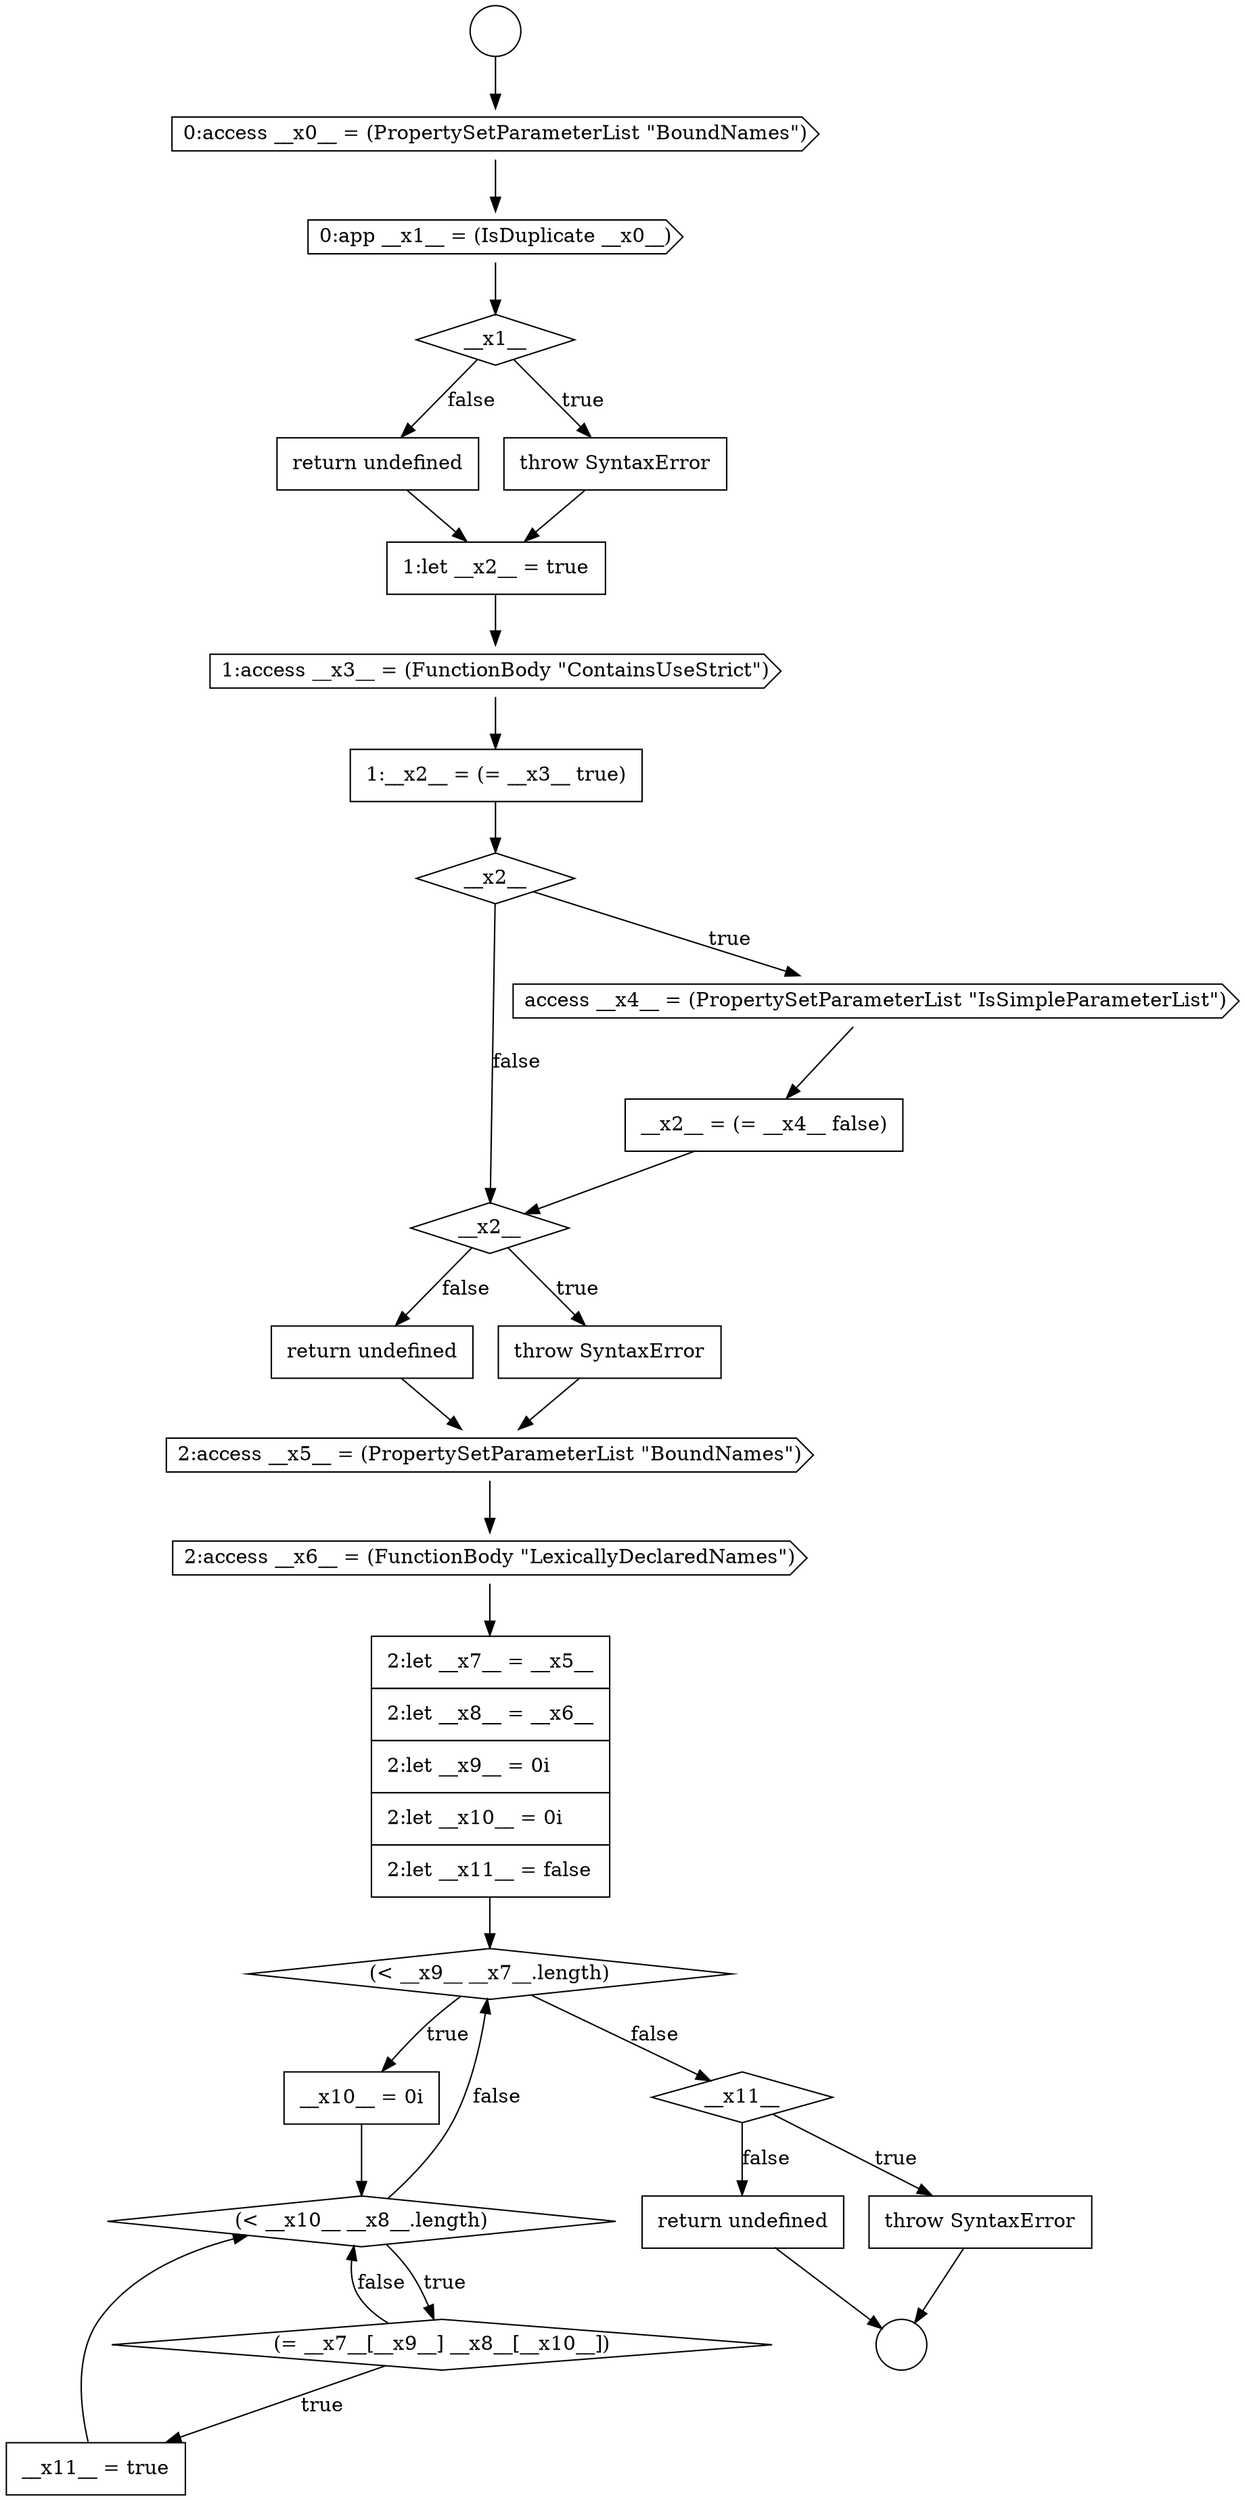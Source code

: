 digraph {
  node17639 [shape=cds, label=<<font color="black">2:access __x6__ = (FunctionBody &quot;LexicallyDeclaredNames&quot;)</font>> color="black" fillcolor="white" style=filled]
  node17641 [shape=diamond, label=<<font color="black">(&lt; __x9__ __x7__.length)</font>> color="black" fillcolor="white" style=filled]
  node17624 [shape=cds, label=<<font color="black">0:access __x0__ = (PropertySetParameterList &quot;BoundNames&quot;)</font>> color="black" fillcolor="white" style=filled]
  node17645 [shape=none, margin=0, label=<<font color="black">
    <table border="0" cellborder="1" cellspacing="0" cellpadding="10">
      <tr><td align="left">__x11__ = true</td></tr>
    </table>
  </font>> color="black" fillcolor="white" style=filled]
  node17628 [shape=none, margin=0, label=<<font color="black">
    <table border="0" cellborder="1" cellspacing="0" cellpadding="10">
      <tr><td align="left">return undefined</td></tr>
    </table>
  </font>> color="black" fillcolor="white" style=filled]
  node17637 [shape=none, margin=0, label=<<font color="black">
    <table border="0" cellborder="1" cellspacing="0" cellpadding="10">
      <tr><td align="left">return undefined</td></tr>
    </table>
  </font>> color="black" fillcolor="white" style=filled]
  node17647 [shape=none, margin=0, label=<<font color="black">
    <table border="0" cellborder="1" cellspacing="0" cellpadding="10">
      <tr><td align="left">throw SyntaxError</td></tr>
    </table>
  </font>> color="black" fillcolor="white" style=filled]
  node17625 [shape=cds, label=<<font color="black">0:app __x1__ = (IsDuplicate __x0__)</font>> color="black" fillcolor="white" style=filled]
  node17632 [shape=diamond, label=<<font color="black">__x2__</font>> color="black" fillcolor="white" style=filled]
  node17640 [shape=none, margin=0, label=<<font color="black">
    <table border="0" cellborder="1" cellspacing="0" cellpadding="10">
      <tr><td align="left">2:let __x7__ = __x5__</td></tr>
      <tr><td align="left">2:let __x8__ = __x6__</td></tr>
      <tr><td align="left">2:let __x9__ = 0i</td></tr>
      <tr><td align="left">2:let __x10__ = 0i</td></tr>
      <tr><td align="left">2:let __x11__ = false</td></tr>
    </table>
  </font>> color="black" fillcolor="white" style=filled]
  node17644 [shape=diamond, label=<<font color="black">(= __x7__[__x9__] __x8__[__x10__])</font>> color="black" fillcolor="white" style=filled]
  node17626 [shape=diamond, label=<<font color="black">__x1__</font>> color="black" fillcolor="white" style=filled]
  node17648 [shape=none, margin=0, label=<<font color="black">
    <table border="0" cellborder="1" cellspacing="0" cellpadding="10">
      <tr><td align="left">return undefined</td></tr>
    </table>
  </font>> color="black" fillcolor="white" style=filled]
  node17630 [shape=cds, label=<<font color="black">1:access __x3__ = (FunctionBody &quot;ContainsUseStrict&quot;)</font>> color="black" fillcolor="white" style=filled]
  node17635 [shape=diamond, label=<<font color="black">__x2__</font>> color="black" fillcolor="white" style=filled]
  node17633 [shape=cds, label=<<font color="black">access __x4__ = (PropertySetParameterList &quot;IsSimpleParameterList&quot;)</font>> color="black" fillcolor="white" style=filled]
  node17627 [shape=none, margin=0, label=<<font color="black">
    <table border="0" cellborder="1" cellspacing="0" cellpadding="10">
      <tr><td align="left">throw SyntaxError</td></tr>
    </table>
  </font>> color="black" fillcolor="white" style=filled]
  node17642 [shape=none, margin=0, label=<<font color="black">
    <table border="0" cellborder="1" cellspacing="0" cellpadding="10">
      <tr><td align="left">__x10__ = 0i</td></tr>
    </table>
  </font>> color="black" fillcolor="white" style=filled]
  node17623 [shape=circle label=" " color="black" fillcolor="white" style=filled]
  node17638 [shape=cds, label=<<font color="black">2:access __x5__ = (PropertySetParameterList &quot;BoundNames&quot;)</font>> color="black" fillcolor="white" style=filled]
  node17631 [shape=none, margin=0, label=<<font color="black">
    <table border="0" cellborder="1" cellspacing="0" cellpadding="10">
      <tr><td align="left">1:__x2__ = (= __x3__ true)</td></tr>
    </table>
  </font>> color="black" fillcolor="white" style=filled]
  node17646 [shape=diamond, label=<<font color="black">__x11__</font>> color="black" fillcolor="white" style=filled]
  node17643 [shape=diamond, label=<<font color="black">(&lt; __x10__ __x8__.length)</font>> color="black" fillcolor="white" style=filled]
  node17622 [shape=circle label=" " color="black" fillcolor="white" style=filled]
  node17629 [shape=none, margin=0, label=<<font color="black">
    <table border="0" cellborder="1" cellspacing="0" cellpadding="10">
      <tr><td align="left">1:let __x2__ = true</td></tr>
    </table>
  </font>> color="black" fillcolor="white" style=filled]
  node17636 [shape=none, margin=0, label=<<font color="black">
    <table border="0" cellborder="1" cellspacing="0" cellpadding="10">
      <tr><td align="left">throw SyntaxError</td></tr>
    </table>
  </font>> color="black" fillcolor="white" style=filled]
  node17634 [shape=none, margin=0, label=<<font color="black">
    <table border="0" cellborder="1" cellspacing="0" cellpadding="10">
      <tr><td align="left">__x2__ = (= __x4__ false)</td></tr>
    </table>
  </font>> color="black" fillcolor="white" style=filled]
  node17637 -> node17638 [ color="black"]
  node17631 -> node17632 [ color="black"]
  node17629 -> node17630 [ color="black"]
  node17625 -> node17626 [ color="black"]
  node17630 -> node17631 [ color="black"]
  node17622 -> node17624 [ color="black"]
  node17647 -> node17623 [ color="black"]
  node17633 -> node17634 [ color="black"]
  node17639 -> node17640 [ color="black"]
  node17641 -> node17642 [label=<<font color="black">true</font>> color="black"]
  node17641 -> node17646 [label=<<font color="black">false</font>> color="black"]
  node17634 -> node17635 [ color="black"]
  node17632 -> node17633 [label=<<font color="black">true</font>> color="black"]
  node17632 -> node17635 [label=<<font color="black">false</font>> color="black"]
  node17626 -> node17627 [label=<<font color="black">true</font>> color="black"]
  node17626 -> node17628 [label=<<font color="black">false</font>> color="black"]
  node17646 -> node17647 [label=<<font color="black">true</font>> color="black"]
  node17646 -> node17648 [label=<<font color="black">false</font>> color="black"]
  node17643 -> node17644 [label=<<font color="black">true</font>> color="black"]
  node17643 -> node17641 [label=<<font color="black">false</font>> color="black"]
  node17644 -> node17645 [label=<<font color="black">true</font>> color="black"]
  node17644 -> node17643 [label=<<font color="black">false</font>> color="black"]
  node17635 -> node17636 [label=<<font color="black">true</font>> color="black"]
  node17635 -> node17637 [label=<<font color="black">false</font>> color="black"]
  node17640 -> node17641 [ color="black"]
  node17648 -> node17623 [ color="black"]
  node17638 -> node17639 [ color="black"]
  node17642 -> node17643 [ color="black"]
  node17628 -> node17629 [ color="black"]
  node17636 -> node17638 [ color="black"]
  node17624 -> node17625 [ color="black"]
  node17645 -> node17643 [ color="black"]
  node17627 -> node17629 [ color="black"]
}
